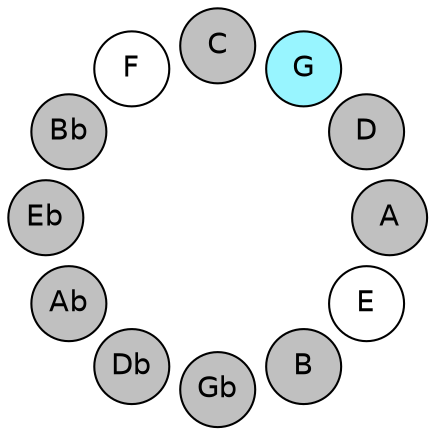 
graph {

layout = circo;
mindist = .1

node [shape = circle, fontname = Helvetica, margin = 0, style = filled]
edge [style=invis]

subgraph 1 {
	E -- B -- Gb -- Db -- Ab -- Eb -- Bb -- F -- C -- G -- D -- A -- E
}

E [fillcolor = white];
B [fillcolor = gray];
Gb [fillcolor = gray];
Db [fillcolor = gray];
Ab [fillcolor = gray];
Eb [fillcolor = gray];
Bb [fillcolor = gray];
F [fillcolor = white];
C [fillcolor = gray];
G [fillcolor = cadetblue1];
D [fillcolor = gray];
A [fillcolor = gray];
}
